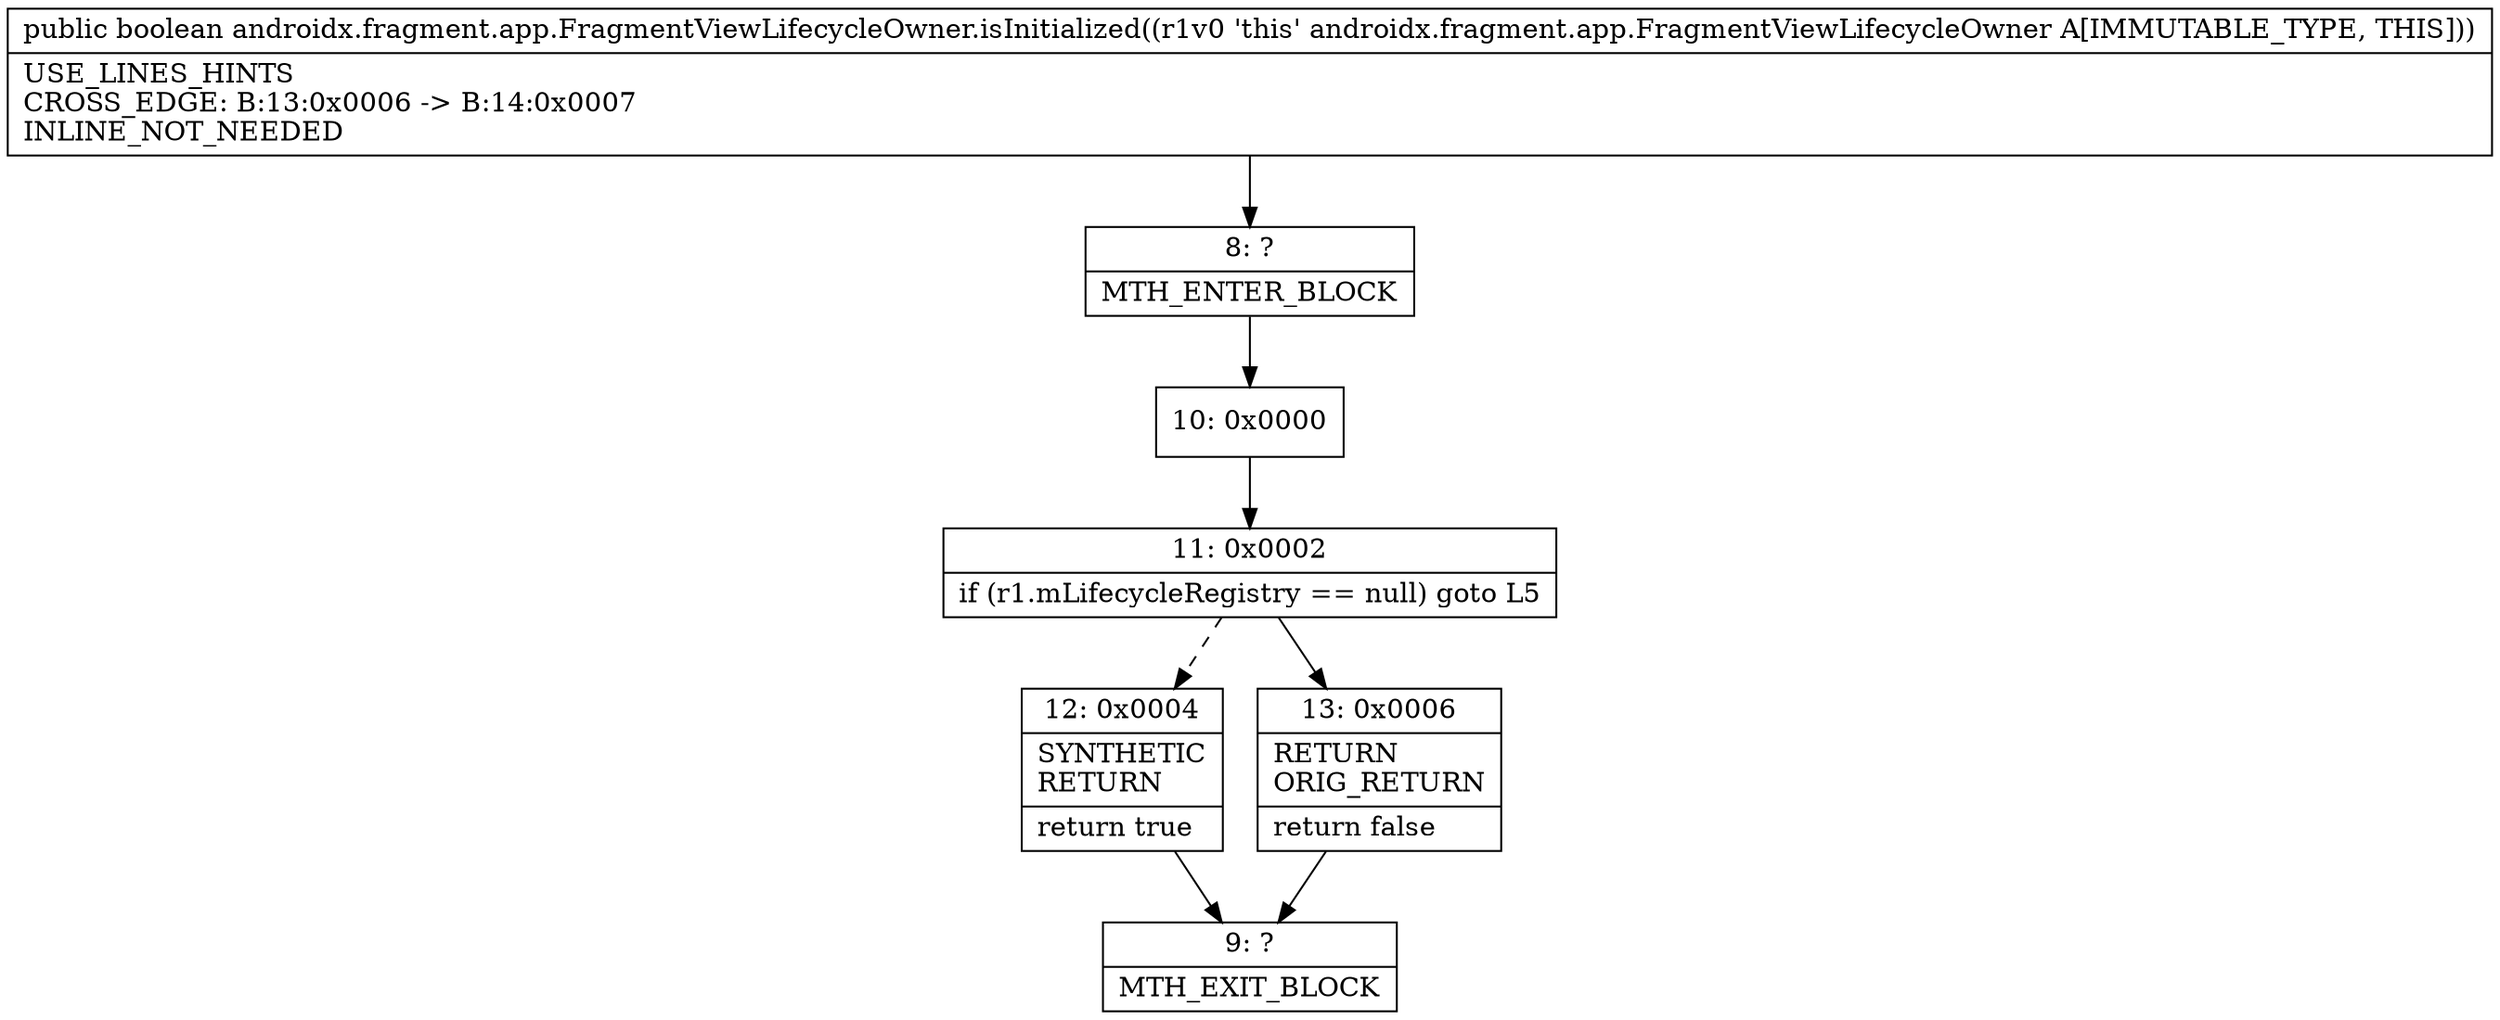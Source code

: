 digraph "CFG forandroidx.fragment.app.FragmentViewLifecycleOwner.isInitialized()Z" {
Node_8 [shape=record,label="{8\:\ ?|MTH_ENTER_BLOCK\l}"];
Node_10 [shape=record,label="{10\:\ 0x0000}"];
Node_11 [shape=record,label="{11\:\ 0x0002|if (r1.mLifecycleRegistry == null) goto L5\l}"];
Node_12 [shape=record,label="{12\:\ 0x0004|SYNTHETIC\lRETURN\l|return true\l}"];
Node_9 [shape=record,label="{9\:\ ?|MTH_EXIT_BLOCK\l}"];
Node_13 [shape=record,label="{13\:\ 0x0006|RETURN\lORIG_RETURN\l|return false\l}"];
MethodNode[shape=record,label="{public boolean androidx.fragment.app.FragmentViewLifecycleOwner.isInitialized((r1v0 'this' androidx.fragment.app.FragmentViewLifecycleOwner A[IMMUTABLE_TYPE, THIS]))  | USE_LINES_HINTS\lCROSS_EDGE: B:13:0x0006 \-\> B:14:0x0007\lINLINE_NOT_NEEDED\l}"];
MethodNode -> Node_8;Node_8 -> Node_10;
Node_10 -> Node_11;
Node_11 -> Node_12[style=dashed];
Node_11 -> Node_13;
Node_12 -> Node_9;
Node_13 -> Node_9;
}

